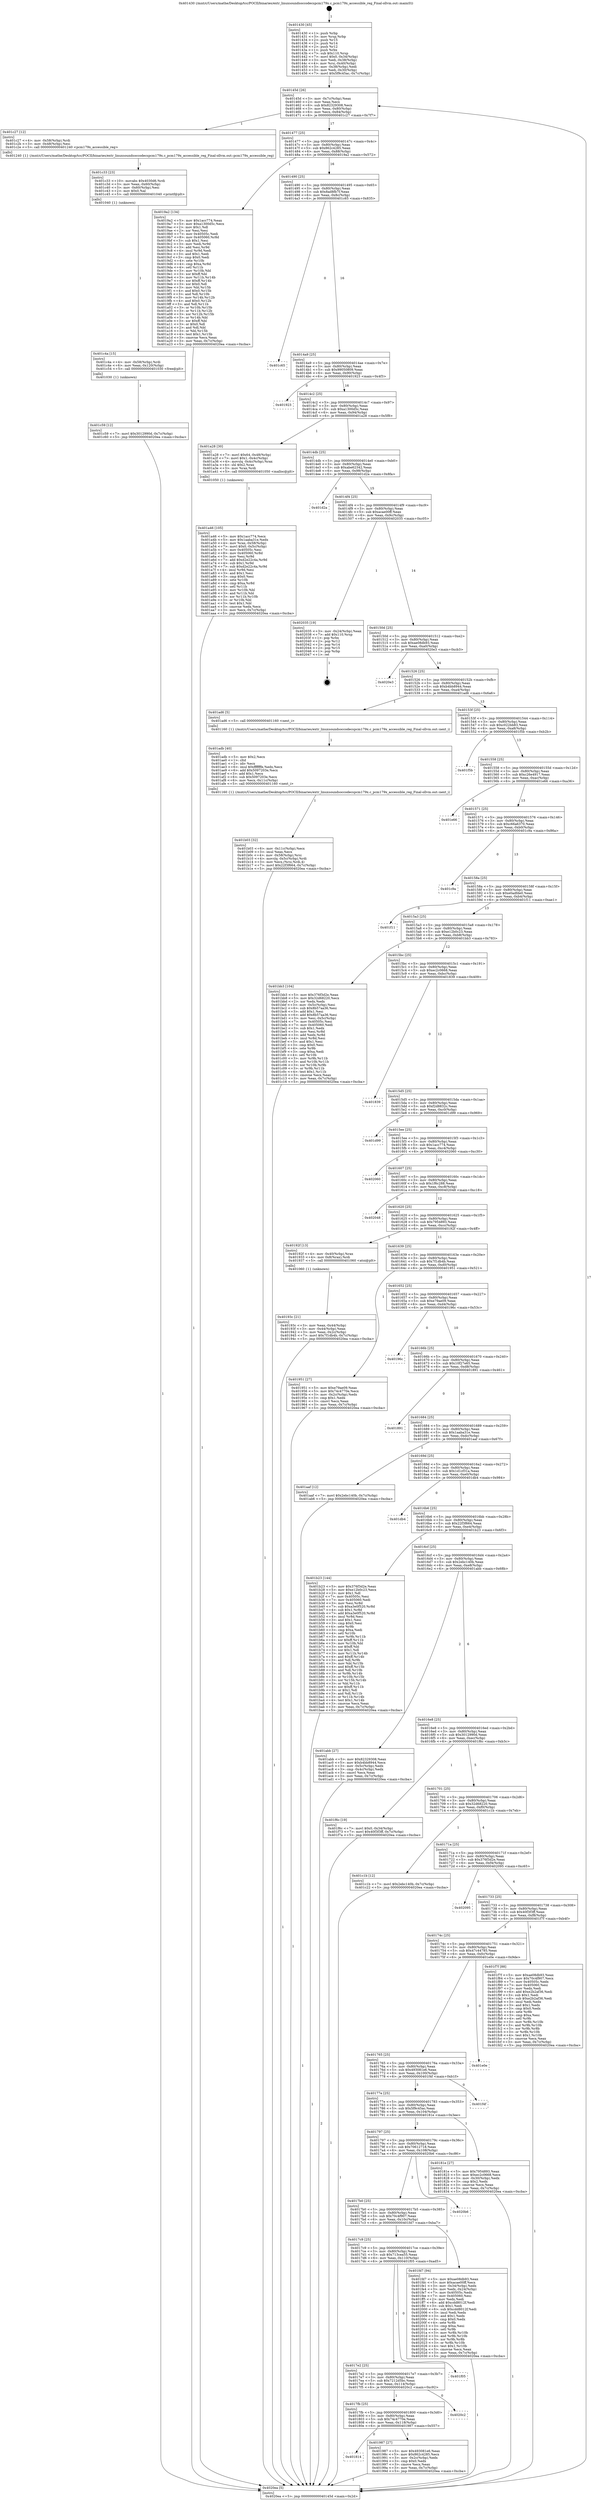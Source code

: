 digraph "0x401430" {
  label = "0x401430 (/mnt/c/Users/mathe/Desktop/tcc/POCII/binaries/extr_linuxsoundsoccodecspcm179x.c_pcm179x_accessible_reg_Final-ollvm.out::main(0))"
  labelloc = "t"
  node[shape=record]

  Entry [label="",width=0.3,height=0.3,shape=circle,fillcolor=black,style=filled]
  "0x40145d" [label="{
     0x40145d [26]\l
     | [instrs]\l
     &nbsp;&nbsp;0x40145d \<+3\>: mov -0x7c(%rbp),%eax\l
     &nbsp;&nbsp;0x401460 \<+2\>: mov %eax,%ecx\l
     &nbsp;&nbsp;0x401462 \<+6\>: sub $0x82329308,%ecx\l
     &nbsp;&nbsp;0x401468 \<+3\>: mov %eax,-0x80(%rbp)\l
     &nbsp;&nbsp;0x40146b \<+6\>: mov %ecx,-0x84(%rbp)\l
     &nbsp;&nbsp;0x401471 \<+6\>: je 0000000000401c27 \<main+0x7f7\>\l
  }"]
  "0x401c27" [label="{
     0x401c27 [12]\l
     | [instrs]\l
     &nbsp;&nbsp;0x401c27 \<+4\>: mov -0x58(%rbp),%rdi\l
     &nbsp;&nbsp;0x401c2b \<+3\>: mov -0x48(%rbp),%esi\l
     &nbsp;&nbsp;0x401c2e \<+5\>: call 0000000000401240 \<pcm179x_accessible_reg\>\l
     | [calls]\l
     &nbsp;&nbsp;0x401240 \{1\} (/mnt/c/Users/mathe/Desktop/tcc/POCII/binaries/extr_linuxsoundsoccodecspcm179x.c_pcm179x_accessible_reg_Final-ollvm.out::pcm179x_accessible_reg)\l
  }"]
  "0x401477" [label="{
     0x401477 [25]\l
     | [instrs]\l
     &nbsp;&nbsp;0x401477 \<+5\>: jmp 000000000040147c \<main+0x4c\>\l
     &nbsp;&nbsp;0x40147c \<+3\>: mov -0x80(%rbp),%eax\l
     &nbsp;&nbsp;0x40147f \<+5\>: sub $0x862c4285,%eax\l
     &nbsp;&nbsp;0x401484 \<+6\>: mov %eax,-0x88(%rbp)\l
     &nbsp;&nbsp;0x40148a \<+6\>: je 00000000004019a2 \<main+0x572\>\l
  }"]
  Exit [label="",width=0.3,height=0.3,shape=circle,fillcolor=black,style=filled,peripheries=2]
  "0x4019a2" [label="{
     0x4019a2 [134]\l
     | [instrs]\l
     &nbsp;&nbsp;0x4019a2 \<+5\>: mov $0x1acc774,%eax\l
     &nbsp;&nbsp;0x4019a7 \<+5\>: mov $0xa1300d5c,%ecx\l
     &nbsp;&nbsp;0x4019ac \<+2\>: mov $0x1,%dl\l
     &nbsp;&nbsp;0x4019ae \<+2\>: xor %esi,%esi\l
     &nbsp;&nbsp;0x4019b0 \<+7\>: mov 0x40505c,%edi\l
     &nbsp;&nbsp;0x4019b7 \<+8\>: mov 0x405060,%r8d\l
     &nbsp;&nbsp;0x4019bf \<+3\>: sub $0x1,%esi\l
     &nbsp;&nbsp;0x4019c2 \<+3\>: mov %edi,%r9d\l
     &nbsp;&nbsp;0x4019c5 \<+3\>: add %esi,%r9d\l
     &nbsp;&nbsp;0x4019c8 \<+4\>: imul %r9d,%edi\l
     &nbsp;&nbsp;0x4019cc \<+3\>: and $0x1,%edi\l
     &nbsp;&nbsp;0x4019cf \<+3\>: cmp $0x0,%edi\l
     &nbsp;&nbsp;0x4019d2 \<+4\>: sete %r10b\l
     &nbsp;&nbsp;0x4019d6 \<+4\>: cmp $0xa,%r8d\l
     &nbsp;&nbsp;0x4019da \<+4\>: setl %r11b\l
     &nbsp;&nbsp;0x4019de \<+3\>: mov %r10b,%bl\l
     &nbsp;&nbsp;0x4019e1 \<+3\>: xor $0xff,%bl\l
     &nbsp;&nbsp;0x4019e4 \<+3\>: mov %r11b,%r14b\l
     &nbsp;&nbsp;0x4019e7 \<+4\>: xor $0xff,%r14b\l
     &nbsp;&nbsp;0x4019eb \<+3\>: xor $0x0,%dl\l
     &nbsp;&nbsp;0x4019ee \<+3\>: mov %bl,%r15b\l
     &nbsp;&nbsp;0x4019f1 \<+4\>: and $0x0,%r15b\l
     &nbsp;&nbsp;0x4019f5 \<+3\>: and %dl,%r10b\l
     &nbsp;&nbsp;0x4019f8 \<+3\>: mov %r14b,%r12b\l
     &nbsp;&nbsp;0x4019fb \<+4\>: and $0x0,%r12b\l
     &nbsp;&nbsp;0x4019ff \<+3\>: and %dl,%r11b\l
     &nbsp;&nbsp;0x401a02 \<+3\>: or %r10b,%r15b\l
     &nbsp;&nbsp;0x401a05 \<+3\>: or %r11b,%r12b\l
     &nbsp;&nbsp;0x401a08 \<+3\>: xor %r12b,%r15b\l
     &nbsp;&nbsp;0x401a0b \<+3\>: or %r14b,%bl\l
     &nbsp;&nbsp;0x401a0e \<+3\>: xor $0xff,%bl\l
     &nbsp;&nbsp;0x401a11 \<+3\>: or $0x0,%dl\l
     &nbsp;&nbsp;0x401a14 \<+2\>: and %dl,%bl\l
     &nbsp;&nbsp;0x401a16 \<+3\>: or %bl,%r15b\l
     &nbsp;&nbsp;0x401a19 \<+4\>: test $0x1,%r15b\l
     &nbsp;&nbsp;0x401a1d \<+3\>: cmovne %ecx,%eax\l
     &nbsp;&nbsp;0x401a20 \<+3\>: mov %eax,-0x7c(%rbp)\l
     &nbsp;&nbsp;0x401a23 \<+5\>: jmp 00000000004020ea \<main+0xcba\>\l
  }"]
  "0x401490" [label="{
     0x401490 [25]\l
     | [instrs]\l
     &nbsp;&nbsp;0x401490 \<+5\>: jmp 0000000000401495 \<main+0x65\>\l
     &nbsp;&nbsp;0x401495 \<+3\>: mov -0x80(%rbp),%eax\l
     &nbsp;&nbsp;0x401498 \<+5\>: sub $0x8ad8fb7f,%eax\l
     &nbsp;&nbsp;0x40149d \<+6\>: mov %eax,-0x8c(%rbp)\l
     &nbsp;&nbsp;0x4014a3 \<+6\>: je 0000000000401c65 \<main+0x835\>\l
  }"]
  "0x401c59" [label="{
     0x401c59 [12]\l
     | [instrs]\l
     &nbsp;&nbsp;0x401c59 \<+7\>: movl $0x3012990d,-0x7c(%rbp)\l
     &nbsp;&nbsp;0x401c60 \<+5\>: jmp 00000000004020ea \<main+0xcba\>\l
  }"]
  "0x401c65" [label="{
     0x401c65\l
  }", style=dashed]
  "0x4014a9" [label="{
     0x4014a9 [25]\l
     | [instrs]\l
     &nbsp;&nbsp;0x4014a9 \<+5\>: jmp 00000000004014ae \<main+0x7e\>\l
     &nbsp;&nbsp;0x4014ae \<+3\>: mov -0x80(%rbp),%eax\l
     &nbsp;&nbsp;0x4014b1 \<+5\>: sub $0x99050809,%eax\l
     &nbsp;&nbsp;0x4014b6 \<+6\>: mov %eax,-0x90(%rbp)\l
     &nbsp;&nbsp;0x4014bc \<+6\>: je 0000000000401923 \<main+0x4f3\>\l
  }"]
  "0x401c4a" [label="{
     0x401c4a [15]\l
     | [instrs]\l
     &nbsp;&nbsp;0x401c4a \<+4\>: mov -0x58(%rbp),%rdi\l
     &nbsp;&nbsp;0x401c4e \<+6\>: mov %eax,-0x120(%rbp)\l
     &nbsp;&nbsp;0x401c54 \<+5\>: call 0000000000401030 \<free@plt\>\l
     | [calls]\l
     &nbsp;&nbsp;0x401030 \{1\} (unknown)\l
  }"]
  "0x401923" [label="{
     0x401923\l
  }", style=dashed]
  "0x4014c2" [label="{
     0x4014c2 [25]\l
     | [instrs]\l
     &nbsp;&nbsp;0x4014c2 \<+5\>: jmp 00000000004014c7 \<main+0x97\>\l
     &nbsp;&nbsp;0x4014c7 \<+3\>: mov -0x80(%rbp),%eax\l
     &nbsp;&nbsp;0x4014ca \<+5\>: sub $0xa1300d5c,%eax\l
     &nbsp;&nbsp;0x4014cf \<+6\>: mov %eax,-0x94(%rbp)\l
     &nbsp;&nbsp;0x4014d5 \<+6\>: je 0000000000401a28 \<main+0x5f8\>\l
  }"]
  "0x401c33" [label="{
     0x401c33 [23]\l
     | [instrs]\l
     &nbsp;&nbsp;0x401c33 \<+10\>: movabs $0x4030d6,%rdi\l
     &nbsp;&nbsp;0x401c3d \<+3\>: mov %eax,-0x60(%rbp)\l
     &nbsp;&nbsp;0x401c40 \<+3\>: mov -0x60(%rbp),%esi\l
     &nbsp;&nbsp;0x401c43 \<+2\>: mov $0x0,%al\l
     &nbsp;&nbsp;0x401c45 \<+5\>: call 0000000000401040 \<printf@plt\>\l
     | [calls]\l
     &nbsp;&nbsp;0x401040 \{1\} (unknown)\l
  }"]
  "0x401a28" [label="{
     0x401a28 [30]\l
     | [instrs]\l
     &nbsp;&nbsp;0x401a28 \<+7\>: movl $0x64,-0x48(%rbp)\l
     &nbsp;&nbsp;0x401a2f \<+7\>: movl $0x1,-0x4c(%rbp)\l
     &nbsp;&nbsp;0x401a36 \<+4\>: movslq -0x4c(%rbp),%rax\l
     &nbsp;&nbsp;0x401a3a \<+4\>: shl $0x2,%rax\l
     &nbsp;&nbsp;0x401a3e \<+3\>: mov %rax,%rdi\l
     &nbsp;&nbsp;0x401a41 \<+5\>: call 0000000000401050 \<malloc@plt\>\l
     | [calls]\l
     &nbsp;&nbsp;0x401050 \{1\} (unknown)\l
  }"]
  "0x4014db" [label="{
     0x4014db [25]\l
     | [instrs]\l
     &nbsp;&nbsp;0x4014db \<+5\>: jmp 00000000004014e0 \<main+0xb0\>\l
     &nbsp;&nbsp;0x4014e0 \<+3\>: mov -0x80(%rbp),%eax\l
     &nbsp;&nbsp;0x4014e3 \<+5\>: sub $0xabe62342,%eax\l
     &nbsp;&nbsp;0x4014e8 \<+6\>: mov %eax,-0x98(%rbp)\l
     &nbsp;&nbsp;0x4014ee \<+6\>: je 0000000000401d2a \<main+0x8fa\>\l
  }"]
  "0x401b03" [label="{
     0x401b03 [32]\l
     | [instrs]\l
     &nbsp;&nbsp;0x401b03 \<+6\>: mov -0x11c(%rbp),%ecx\l
     &nbsp;&nbsp;0x401b09 \<+3\>: imul %eax,%ecx\l
     &nbsp;&nbsp;0x401b0c \<+4\>: mov -0x58(%rbp),%rsi\l
     &nbsp;&nbsp;0x401b10 \<+4\>: movslq -0x5c(%rbp),%rdi\l
     &nbsp;&nbsp;0x401b14 \<+3\>: mov %ecx,(%rsi,%rdi,4)\l
     &nbsp;&nbsp;0x401b17 \<+7\>: movl $0x22f3f664,-0x7c(%rbp)\l
     &nbsp;&nbsp;0x401b1e \<+5\>: jmp 00000000004020ea \<main+0xcba\>\l
  }"]
  "0x401d2a" [label="{
     0x401d2a\l
  }", style=dashed]
  "0x4014f4" [label="{
     0x4014f4 [25]\l
     | [instrs]\l
     &nbsp;&nbsp;0x4014f4 \<+5\>: jmp 00000000004014f9 \<main+0xc9\>\l
     &nbsp;&nbsp;0x4014f9 \<+3\>: mov -0x80(%rbp),%eax\l
     &nbsp;&nbsp;0x4014fc \<+5\>: sub $0xacae00ff,%eax\l
     &nbsp;&nbsp;0x401501 \<+6\>: mov %eax,-0x9c(%rbp)\l
     &nbsp;&nbsp;0x401507 \<+6\>: je 0000000000402035 \<main+0xc05\>\l
  }"]
  "0x401adb" [label="{
     0x401adb [40]\l
     | [instrs]\l
     &nbsp;&nbsp;0x401adb \<+5\>: mov $0x2,%ecx\l
     &nbsp;&nbsp;0x401ae0 \<+1\>: cltd\l
     &nbsp;&nbsp;0x401ae1 \<+2\>: idiv %ecx\l
     &nbsp;&nbsp;0x401ae3 \<+6\>: imul $0xfffffffe,%edx,%ecx\l
     &nbsp;&nbsp;0x401ae9 \<+6\>: add $0x5097203e,%ecx\l
     &nbsp;&nbsp;0x401aef \<+3\>: add $0x1,%ecx\l
     &nbsp;&nbsp;0x401af2 \<+6\>: sub $0x5097203e,%ecx\l
     &nbsp;&nbsp;0x401af8 \<+6\>: mov %ecx,-0x11c(%rbp)\l
     &nbsp;&nbsp;0x401afe \<+5\>: call 0000000000401160 \<next_i\>\l
     | [calls]\l
     &nbsp;&nbsp;0x401160 \{1\} (/mnt/c/Users/mathe/Desktop/tcc/POCII/binaries/extr_linuxsoundsoccodecspcm179x.c_pcm179x_accessible_reg_Final-ollvm.out::next_i)\l
  }"]
  "0x402035" [label="{
     0x402035 [19]\l
     | [instrs]\l
     &nbsp;&nbsp;0x402035 \<+3\>: mov -0x24(%rbp),%eax\l
     &nbsp;&nbsp;0x402038 \<+7\>: add $0x110,%rsp\l
     &nbsp;&nbsp;0x40203f \<+1\>: pop %rbx\l
     &nbsp;&nbsp;0x402040 \<+2\>: pop %r12\l
     &nbsp;&nbsp;0x402042 \<+2\>: pop %r14\l
     &nbsp;&nbsp;0x402044 \<+2\>: pop %r15\l
     &nbsp;&nbsp;0x402046 \<+1\>: pop %rbp\l
     &nbsp;&nbsp;0x402047 \<+1\>: ret\l
  }"]
  "0x40150d" [label="{
     0x40150d [25]\l
     | [instrs]\l
     &nbsp;&nbsp;0x40150d \<+5\>: jmp 0000000000401512 \<main+0xe2\>\l
     &nbsp;&nbsp;0x401512 \<+3\>: mov -0x80(%rbp),%eax\l
     &nbsp;&nbsp;0x401515 \<+5\>: sub $0xae08db93,%eax\l
     &nbsp;&nbsp;0x40151a \<+6\>: mov %eax,-0xa0(%rbp)\l
     &nbsp;&nbsp;0x401520 \<+6\>: je 00000000004020e3 \<main+0xcb3\>\l
  }"]
  "0x401a46" [label="{
     0x401a46 [105]\l
     | [instrs]\l
     &nbsp;&nbsp;0x401a46 \<+5\>: mov $0x1acc774,%ecx\l
     &nbsp;&nbsp;0x401a4b \<+5\>: mov $0x1aaba31e,%edx\l
     &nbsp;&nbsp;0x401a50 \<+4\>: mov %rax,-0x58(%rbp)\l
     &nbsp;&nbsp;0x401a54 \<+7\>: movl $0x0,-0x5c(%rbp)\l
     &nbsp;&nbsp;0x401a5b \<+7\>: mov 0x40505c,%esi\l
     &nbsp;&nbsp;0x401a62 \<+8\>: mov 0x405060,%r8d\l
     &nbsp;&nbsp;0x401a6a \<+3\>: mov %esi,%r9d\l
     &nbsp;&nbsp;0x401a6d \<+7\>: add $0xd2e22c4a,%r9d\l
     &nbsp;&nbsp;0x401a74 \<+4\>: sub $0x1,%r9d\l
     &nbsp;&nbsp;0x401a78 \<+7\>: sub $0xd2e22c4a,%r9d\l
     &nbsp;&nbsp;0x401a7f \<+4\>: imul %r9d,%esi\l
     &nbsp;&nbsp;0x401a83 \<+3\>: and $0x1,%esi\l
     &nbsp;&nbsp;0x401a86 \<+3\>: cmp $0x0,%esi\l
     &nbsp;&nbsp;0x401a89 \<+4\>: sete %r10b\l
     &nbsp;&nbsp;0x401a8d \<+4\>: cmp $0xa,%r8d\l
     &nbsp;&nbsp;0x401a91 \<+4\>: setl %r11b\l
     &nbsp;&nbsp;0x401a95 \<+3\>: mov %r10b,%bl\l
     &nbsp;&nbsp;0x401a98 \<+3\>: and %r11b,%bl\l
     &nbsp;&nbsp;0x401a9b \<+3\>: xor %r11b,%r10b\l
     &nbsp;&nbsp;0x401a9e \<+3\>: or %r10b,%bl\l
     &nbsp;&nbsp;0x401aa1 \<+3\>: test $0x1,%bl\l
     &nbsp;&nbsp;0x401aa4 \<+3\>: cmovne %edx,%ecx\l
     &nbsp;&nbsp;0x401aa7 \<+3\>: mov %ecx,-0x7c(%rbp)\l
     &nbsp;&nbsp;0x401aaa \<+5\>: jmp 00000000004020ea \<main+0xcba\>\l
  }"]
  "0x4020e3" [label="{
     0x4020e3\l
  }", style=dashed]
  "0x401526" [label="{
     0x401526 [25]\l
     | [instrs]\l
     &nbsp;&nbsp;0x401526 \<+5\>: jmp 000000000040152b \<main+0xfb\>\l
     &nbsp;&nbsp;0x40152b \<+3\>: mov -0x80(%rbp),%eax\l
     &nbsp;&nbsp;0x40152e \<+5\>: sub $0xb4bb8944,%eax\l
     &nbsp;&nbsp;0x401533 \<+6\>: mov %eax,-0xa4(%rbp)\l
     &nbsp;&nbsp;0x401539 \<+6\>: je 0000000000401ad6 \<main+0x6a6\>\l
  }"]
  "0x401814" [label="{
     0x401814\l
  }", style=dashed]
  "0x401ad6" [label="{
     0x401ad6 [5]\l
     | [instrs]\l
     &nbsp;&nbsp;0x401ad6 \<+5\>: call 0000000000401160 \<next_i\>\l
     | [calls]\l
     &nbsp;&nbsp;0x401160 \{1\} (/mnt/c/Users/mathe/Desktop/tcc/POCII/binaries/extr_linuxsoundsoccodecspcm179x.c_pcm179x_accessible_reg_Final-ollvm.out::next_i)\l
  }"]
  "0x40153f" [label="{
     0x40153f [25]\l
     | [instrs]\l
     &nbsp;&nbsp;0x40153f \<+5\>: jmp 0000000000401544 \<main+0x114\>\l
     &nbsp;&nbsp;0x401544 \<+3\>: mov -0x80(%rbp),%eax\l
     &nbsp;&nbsp;0x401547 \<+5\>: sub $0xc022bb83,%eax\l
     &nbsp;&nbsp;0x40154c \<+6\>: mov %eax,-0xa8(%rbp)\l
     &nbsp;&nbsp;0x401552 \<+6\>: je 0000000000401f5b \<main+0xb2b\>\l
  }"]
  "0x401987" [label="{
     0x401987 [27]\l
     | [instrs]\l
     &nbsp;&nbsp;0x401987 \<+5\>: mov $0x493081e6,%eax\l
     &nbsp;&nbsp;0x40198c \<+5\>: mov $0x862c4285,%ecx\l
     &nbsp;&nbsp;0x401991 \<+3\>: mov -0x2c(%rbp),%edx\l
     &nbsp;&nbsp;0x401994 \<+3\>: cmp $0x0,%edx\l
     &nbsp;&nbsp;0x401997 \<+3\>: cmove %ecx,%eax\l
     &nbsp;&nbsp;0x40199a \<+3\>: mov %eax,-0x7c(%rbp)\l
     &nbsp;&nbsp;0x40199d \<+5\>: jmp 00000000004020ea \<main+0xcba\>\l
  }"]
  "0x401f5b" [label="{
     0x401f5b\l
  }", style=dashed]
  "0x401558" [label="{
     0x401558 [25]\l
     | [instrs]\l
     &nbsp;&nbsp;0x401558 \<+5\>: jmp 000000000040155d \<main+0x12d\>\l
     &nbsp;&nbsp;0x40155d \<+3\>: mov -0x80(%rbp),%eax\l
     &nbsp;&nbsp;0x401560 \<+5\>: sub $0xc26e4917,%eax\l
     &nbsp;&nbsp;0x401565 \<+6\>: mov %eax,-0xac(%rbp)\l
     &nbsp;&nbsp;0x40156b \<+6\>: je 0000000000401e66 \<main+0xa36\>\l
  }"]
  "0x4017fb" [label="{
     0x4017fb [25]\l
     | [instrs]\l
     &nbsp;&nbsp;0x4017fb \<+5\>: jmp 0000000000401800 \<main+0x3d0\>\l
     &nbsp;&nbsp;0x401800 \<+3\>: mov -0x80(%rbp),%eax\l
     &nbsp;&nbsp;0x401803 \<+5\>: sub $0x74c4770e,%eax\l
     &nbsp;&nbsp;0x401808 \<+6\>: mov %eax,-0x118(%rbp)\l
     &nbsp;&nbsp;0x40180e \<+6\>: je 0000000000401987 \<main+0x557\>\l
  }"]
  "0x401e66" [label="{
     0x401e66\l
  }", style=dashed]
  "0x401571" [label="{
     0x401571 [25]\l
     | [instrs]\l
     &nbsp;&nbsp;0x401571 \<+5\>: jmp 0000000000401576 \<main+0x146\>\l
     &nbsp;&nbsp;0x401576 \<+3\>: mov -0x80(%rbp),%eax\l
     &nbsp;&nbsp;0x401579 \<+5\>: sub $0xc66a6370,%eax\l
     &nbsp;&nbsp;0x40157e \<+6\>: mov %eax,-0xb0(%rbp)\l
     &nbsp;&nbsp;0x401584 \<+6\>: je 0000000000401c9a \<main+0x86a\>\l
  }"]
  "0x4020c2" [label="{
     0x4020c2\l
  }", style=dashed]
  "0x401c9a" [label="{
     0x401c9a\l
  }", style=dashed]
  "0x40158a" [label="{
     0x40158a [25]\l
     | [instrs]\l
     &nbsp;&nbsp;0x40158a \<+5\>: jmp 000000000040158f \<main+0x15f\>\l
     &nbsp;&nbsp;0x40158f \<+3\>: mov -0x80(%rbp),%eax\l
     &nbsp;&nbsp;0x401592 \<+5\>: sub $0xe0adfde0,%eax\l
     &nbsp;&nbsp;0x401597 \<+6\>: mov %eax,-0xb4(%rbp)\l
     &nbsp;&nbsp;0x40159d \<+6\>: je 0000000000401f11 \<main+0xae1\>\l
  }"]
  "0x4017e2" [label="{
     0x4017e2 [25]\l
     | [instrs]\l
     &nbsp;&nbsp;0x4017e2 \<+5\>: jmp 00000000004017e7 \<main+0x3b7\>\l
     &nbsp;&nbsp;0x4017e7 \<+3\>: mov -0x80(%rbp),%eax\l
     &nbsp;&nbsp;0x4017ea \<+5\>: sub $0x7212d5bc,%eax\l
     &nbsp;&nbsp;0x4017ef \<+6\>: mov %eax,-0x114(%rbp)\l
     &nbsp;&nbsp;0x4017f5 \<+6\>: je 00000000004020c2 \<main+0xc92\>\l
  }"]
  "0x401f11" [label="{
     0x401f11\l
  }", style=dashed]
  "0x4015a3" [label="{
     0x4015a3 [25]\l
     | [instrs]\l
     &nbsp;&nbsp;0x4015a3 \<+5\>: jmp 00000000004015a8 \<main+0x178\>\l
     &nbsp;&nbsp;0x4015a8 \<+3\>: mov -0x80(%rbp),%eax\l
     &nbsp;&nbsp;0x4015ab \<+5\>: sub $0xe12b0c23,%eax\l
     &nbsp;&nbsp;0x4015b0 \<+6\>: mov %eax,-0xb8(%rbp)\l
     &nbsp;&nbsp;0x4015b6 \<+6\>: je 0000000000401bb3 \<main+0x783\>\l
  }"]
  "0x401f05" [label="{
     0x401f05\l
  }", style=dashed]
  "0x401bb3" [label="{
     0x401bb3 [104]\l
     | [instrs]\l
     &nbsp;&nbsp;0x401bb3 \<+5\>: mov $0x376f3d2e,%eax\l
     &nbsp;&nbsp;0x401bb8 \<+5\>: mov $0x32d68220,%ecx\l
     &nbsp;&nbsp;0x401bbd \<+2\>: xor %edx,%edx\l
     &nbsp;&nbsp;0x401bbf \<+3\>: mov -0x5c(%rbp),%esi\l
     &nbsp;&nbsp;0x401bc2 \<+6\>: sub $0x8b57aa36,%esi\l
     &nbsp;&nbsp;0x401bc8 \<+3\>: add $0x1,%esi\l
     &nbsp;&nbsp;0x401bcb \<+6\>: add $0x8b57aa36,%esi\l
     &nbsp;&nbsp;0x401bd1 \<+3\>: mov %esi,-0x5c(%rbp)\l
     &nbsp;&nbsp;0x401bd4 \<+7\>: mov 0x40505c,%esi\l
     &nbsp;&nbsp;0x401bdb \<+7\>: mov 0x405060,%edi\l
     &nbsp;&nbsp;0x401be2 \<+3\>: sub $0x1,%edx\l
     &nbsp;&nbsp;0x401be5 \<+3\>: mov %esi,%r8d\l
     &nbsp;&nbsp;0x401be8 \<+3\>: add %edx,%r8d\l
     &nbsp;&nbsp;0x401beb \<+4\>: imul %r8d,%esi\l
     &nbsp;&nbsp;0x401bef \<+3\>: and $0x1,%esi\l
     &nbsp;&nbsp;0x401bf2 \<+3\>: cmp $0x0,%esi\l
     &nbsp;&nbsp;0x401bf5 \<+4\>: sete %r9b\l
     &nbsp;&nbsp;0x401bf9 \<+3\>: cmp $0xa,%edi\l
     &nbsp;&nbsp;0x401bfc \<+4\>: setl %r10b\l
     &nbsp;&nbsp;0x401c00 \<+3\>: mov %r9b,%r11b\l
     &nbsp;&nbsp;0x401c03 \<+3\>: and %r10b,%r11b\l
     &nbsp;&nbsp;0x401c06 \<+3\>: xor %r10b,%r9b\l
     &nbsp;&nbsp;0x401c09 \<+3\>: or %r9b,%r11b\l
     &nbsp;&nbsp;0x401c0c \<+4\>: test $0x1,%r11b\l
     &nbsp;&nbsp;0x401c10 \<+3\>: cmovne %ecx,%eax\l
     &nbsp;&nbsp;0x401c13 \<+3\>: mov %eax,-0x7c(%rbp)\l
     &nbsp;&nbsp;0x401c16 \<+5\>: jmp 00000000004020ea \<main+0xcba\>\l
  }"]
  "0x4015bc" [label="{
     0x4015bc [25]\l
     | [instrs]\l
     &nbsp;&nbsp;0x4015bc \<+5\>: jmp 00000000004015c1 \<main+0x191\>\l
     &nbsp;&nbsp;0x4015c1 \<+3\>: mov -0x80(%rbp),%eax\l
     &nbsp;&nbsp;0x4015c4 \<+5\>: sub $0xec2c0668,%eax\l
     &nbsp;&nbsp;0x4015c9 \<+6\>: mov %eax,-0xbc(%rbp)\l
     &nbsp;&nbsp;0x4015cf \<+6\>: je 0000000000401839 \<main+0x409\>\l
  }"]
  "0x4017c9" [label="{
     0x4017c9 [25]\l
     | [instrs]\l
     &nbsp;&nbsp;0x4017c9 \<+5\>: jmp 00000000004017ce \<main+0x39e\>\l
     &nbsp;&nbsp;0x4017ce \<+3\>: mov -0x80(%rbp),%eax\l
     &nbsp;&nbsp;0x4017d1 \<+5\>: sub $0x713cea55,%eax\l
     &nbsp;&nbsp;0x4017d6 \<+6\>: mov %eax,-0x110(%rbp)\l
     &nbsp;&nbsp;0x4017dc \<+6\>: je 0000000000401f05 \<main+0xad5\>\l
  }"]
  "0x401839" [label="{
     0x401839\l
  }", style=dashed]
  "0x4015d5" [label="{
     0x4015d5 [25]\l
     | [instrs]\l
     &nbsp;&nbsp;0x4015d5 \<+5\>: jmp 00000000004015da \<main+0x1aa\>\l
     &nbsp;&nbsp;0x4015da \<+3\>: mov -0x80(%rbp),%eax\l
     &nbsp;&nbsp;0x4015dd \<+5\>: sub $0xf2d8832c,%eax\l
     &nbsp;&nbsp;0x4015e2 \<+6\>: mov %eax,-0xc0(%rbp)\l
     &nbsp;&nbsp;0x4015e8 \<+6\>: je 0000000000401d99 \<main+0x969\>\l
  }"]
  "0x401fd7" [label="{
     0x401fd7 [94]\l
     | [instrs]\l
     &nbsp;&nbsp;0x401fd7 \<+5\>: mov $0xae08db93,%eax\l
     &nbsp;&nbsp;0x401fdc \<+5\>: mov $0xacae00ff,%ecx\l
     &nbsp;&nbsp;0x401fe1 \<+3\>: mov -0x34(%rbp),%edx\l
     &nbsp;&nbsp;0x401fe4 \<+3\>: mov %edx,-0x24(%rbp)\l
     &nbsp;&nbsp;0x401fe7 \<+7\>: mov 0x40505c,%edx\l
     &nbsp;&nbsp;0x401fee \<+7\>: mov 0x405060,%esi\l
     &nbsp;&nbsp;0x401ff5 \<+2\>: mov %edx,%edi\l
     &nbsp;&nbsp;0x401ff7 \<+6\>: add $0xcdd8012f,%edi\l
     &nbsp;&nbsp;0x401ffd \<+3\>: sub $0x1,%edi\l
     &nbsp;&nbsp;0x402000 \<+6\>: sub $0xcdd8012f,%edi\l
     &nbsp;&nbsp;0x402006 \<+3\>: imul %edi,%edx\l
     &nbsp;&nbsp;0x402009 \<+3\>: and $0x1,%edx\l
     &nbsp;&nbsp;0x40200c \<+3\>: cmp $0x0,%edx\l
     &nbsp;&nbsp;0x40200f \<+4\>: sete %r8b\l
     &nbsp;&nbsp;0x402013 \<+3\>: cmp $0xa,%esi\l
     &nbsp;&nbsp;0x402016 \<+4\>: setl %r9b\l
     &nbsp;&nbsp;0x40201a \<+3\>: mov %r8b,%r10b\l
     &nbsp;&nbsp;0x40201d \<+3\>: and %r9b,%r10b\l
     &nbsp;&nbsp;0x402020 \<+3\>: xor %r9b,%r8b\l
     &nbsp;&nbsp;0x402023 \<+3\>: or %r8b,%r10b\l
     &nbsp;&nbsp;0x402026 \<+4\>: test $0x1,%r10b\l
     &nbsp;&nbsp;0x40202a \<+3\>: cmovne %ecx,%eax\l
     &nbsp;&nbsp;0x40202d \<+3\>: mov %eax,-0x7c(%rbp)\l
     &nbsp;&nbsp;0x402030 \<+5\>: jmp 00000000004020ea \<main+0xcba\>\l
  }"]
  "0x401d99" [label="{
     0x401d99\l
  }", style=dashed]
  "0x4015ee" [label="{
     0x4015ee [25]\l
     | [instrs]\l
     &nbsp;&nbsp;0x4015ee \<+5\>: jmp 00000000004015f3 \<main+0x1c3\>\l
     &nbsp;&nbsp;0x4015f3 \<+3\>: mov -0x80(%rbp),%eax\l
     &nbsp;&nbsp;0x4015f6 \<+5\>: sub $0x1acc774,%eax\l
     &nbsp;&nbsp;0x4015fb \<+6\>: mov %eax,-0xc4(%rbp)\l
     &nbsp;&nbsp;0x401601 \<+6\>: je 0000000000402060 \<main+0xc30\>\l
  }"]
  "0x4017b0" [label="{
     0x4017b0 [25]\l
     | [instrs]\l
     &nbsp;&nbsp;0x4017b0 \<+5\>: jmp 00000000004017b5 \<main+0x385\>\l
     &nbsp;&nbsp;0x4017b5 \<+3\>: mov -0x80(%rbp),%eax\l
     &nbsp;&nbsp;0x4017b8 \<+5\>: sub $0x70c4f907,%eax\l
     &nbsp;&nbsp;0x4017bd \<+6\>: mov %eax,-0x10c(%rbp)\l
     &nbsp;&nbsp;0x4017c3 \<+6\>: je 0000000000401fd7 \<main+0xba7\>\l
  }"]
  "0x402060" [label="{
     0x402060\l
  }", style=dashed]
  "0x401607" [label="{
     0x401607 [25]\l
     | [instrs]\l
     &nbsp;&nbsp;0x401607 \<+5\>: jmp 000000000040160c \<main+0x1dc\>\l
     &nbsp;&nbsp;0x40160c \<+3\>: mov -0x80(%rbp),%eax\l
     &nbsp;&nbsp;0x40160f \<+5\>: sub $0x1f6c288,%eax\l
     &nbsp;&nbsp;0x401614 \<+6\>: mov %eax,-0xc8(%rbp)\l
     &nbsp;&nbsp;0x40161a \<+6\>: je 0000000000402048 \<main+0xc18\>\l
  }"]
  "0x4020b6" [label="{
     0x4020b6\l
  }", style=dashed]
  "0x402048" [label="{
     0x402048\l
  }", style=dashed]
  "0x401620" [label="{
     0x401620 [25]\l
     | [instrs]\l
     &nbsp;&nbsp;0x401620 \<+5\>: jmp 0000000000401625 \<main+0x1f5\>\l
     &nbsp;&nbsp;0x401625 \<+3\>: mov -0x80(%rbp),%eax\l
     &nbsp;&nbsp;0x401628 \<+5\>: sub $0x7954893,%eax\l
     &nbsp;&nbsp;0x40162d \<+6\>: mov %eax,-0xcc(%rbp)\l
     &nbsp;&nbsp;0x401633 \<+6\>: je 000000000040192f \<main+0x4ff\>\l
  }"]
  "0x40193c" [label="{
     0x40193c [21]\l
     | [instrs]\l
     &nbsp;&nbsp;0x40193c \<+3\>: mov %eax,-0x44(%rbp)\l
     &nbsp;&nbsp;0x40193f \<+3\>: mov -0x44(%rbp),%eax\l
     &nbsp;&nbsp;0x401942 \<+3\>: mov %eax,-0x2c(%rbp)\l
     &nbsp;&nbsp;0x401945 \<+7\>: movl $0x7f1db4b,-0x7c(%rbp)\l
     &nbsp;&nbsp;0x40194c \<+5\>: jmp 00000000004020ea \<main+0xcba\>\l
  }"]
  "0x40192f" [label="{
     0x40192f [13]\l
     | [instrs]\l
     &nbsp;&nbsp;0x40192f \<+4\>: mov -0x40(%rbp),%rax\l
     &nbsp;&nbsp;0x401933 \<+4\>: mov 0x8(%rax),%rdi\l
     &nbsp;&nbsp;0x401937 \<+5\>: call 0000000000401060 \<atoi@plt\>\l
     | [calls]\l
     &nbsp;&nbsp;0x401060 \{1\} (unknown)\l
  }"]
  "0x401639" [label="{
     0x401639 [25]\l
     | [instrs]\l
     &nbsp;&nbsp;0x401639 \<+5\>: jmp 000000000040163e \<main+0x20e\>\l
     &nbsp;&nbsp;0x40163e \<+3\>: mov -0x80(%rbp),%eax\l
     &nbsp;&nbsp;0x401641 \<+5\>: sub $0x7f1db4b,%eax\l
     &nbsp;&nbsp;0x401646 \<+6\>: mov %eax,-0xd0(%rbp)\l
     &nbsp;&nbsp;0x40164c \<+6\>: je 0000000000401951 \<main+0x521\>\l
  }"]
  "0x401430" [label="{
     0x401430 [45]\l
     | [instrs]\l
     &nbsp;&nbsp;0x401430 \<+1\>: push %rbp\l
     &nbsp;&nbsp;0x401431 \<+3\>: mov %rsp,%rbp\l
     &nbsp;&nbsp;0x401434 \<+2\>: push %r15\l
     &nbsp;&nbsp;0x401436 \<+2\>: push %r14\l
     &nbsp;&nbsp;0x401438 \<+2\>: push %r12\l
     &nbsp;&nbsp;0x40143a \<+1\>: push %rbx\l
     &nbsp;&nbsp;0x40143b \<+7\>: sub $0x110,%rsp\l
     &nbsp;&nbsp;0x401442 \<+7\>: movl $0x0,-0x34(%rbp)\l
     &nbsp;&nbsp;0x401449 \<+3\>: mov %edi,-0x38(%rbp)\l
     &nbsp;&nbsp;0x40144c \<+4\>: mov %rsi,-0x40(%rbp)\l
     &nbsp;&nbsp;0x401450 \<+3\>: mov -0x38(%rbp),%edi\l
     &nbsp;&nbsp;0x401453 \<+3\>: mov %edi,-0x30(%rbp)\l
     &nbsp;&nbsp;0x401456 \<+7\>: movl $0x5f9c45ac,-0x7c(%rbp)\l
  }"]
  "0x401951" [label="{
     0x401951 [27]\l
     | [instrs]\l
     &nbsp;&nbsp;0x401951 \<+5\>: mov $0xe79ae09,%eax\l
     &nbsp;&nbsp;0x401956 \<+5\>: mov $0x74c4770e,%ecx\l
     &nbsp;&nbsp;0x40195b \<+3\>: mov -0x2c(%rbp),%edx\l
     &nbsp;&nbsp;0x40195e \<+3\>: cmp $0x1,%edx\l
     &nbsp;&nbsp;0x401961 \<+3\>: cmovl %ecx,%eax\l
     &nbsp;&nbsp;0x401964 \<+3\>: mov %eax,-0x7c(%rbp)\l
     &nbsp;&nbsp;0x401967 \<+5\>: jmp 00000000004020ea \<main+0xcba\>\l
  }"]
  "0x401652" [label="{
     0x401652 [25]\l
     | [instrs]\l
     &nbsp;&nbsp;0x401652 \<+5\>: jmp 0000000000401657 \<main+0x227\>\l
     &nbsp;&nbsp;0x401657 \<+3\>: mov -0x80(%rbp),%eax\l
     &nbsp;&nbsp;0x40165a \<+5\>: sub $0xe79ae09,%eax\l
     &nbsp;&nbsp;0x40165f \<+6\>: mov %eax,-0xd4(%rbp)\l
     &nbsp;&nbsp;0x401665 \<+6\>: je 000000000040196c \<main+0x53c\>\l
  }"]
  "0x4020ea" [label="{
     0x4020ea [5]\l
     | [instrs]\l
     &nbsp;&nbsp;0x4020ea \<+5\>: jmp 000000000040145d \<main+0x2d\>\l
  }"]
  "0x40196c" [label="{
     0x40196c\l
  }", style=dashed]
  "0x40166b" [label="{
     0x40166b [25]\l
     | [instrs]\l
     &nbsp;&nbsp;0x40166b \<+5\>: jmp 0000000000401670 \<main+0x240\>\l
     &nbsp;&nbsp;0x401670 \<+3\>: mov -0x80(%rbp),%eax\l
     &nbsp;&nbsp;0x401673 \<+5\>: sub $0x10f27e65,%eax\l
     &nbsp;&nbsp;0x401678 \<+6\>: mov %eax,-0xd8(%rbp)\l
     &nbsp;&nbsp;0x40167e \<+6\>: je 0000000000401891 \<main+0x461\>\l
  }"]
  "0x401797" [label="{
     0x401797 [25]\l
     | [instrs]\l
     &nbsp;&nbsp;0x401797 \<+5\>: jmp 000000000040179c \<main+0x36c\>\l
     &nbsp;&nbsp;0x40179c \<+3\>: mov -0x80(%rbp),%eax\l
     &nbsp;&nbsp;0x40179f \<+5\>: sub $0x70612718,%eax\l
     &nbsp;&nbsp;0x4017a4 \<+6\>: mov %eax,-0x108(%rbp)\l
     &nbsp;&nbsp;0x4017aa \<+6\>: je 00000000004020b6 \<main+0xc86\>\l
  }"]
  "0x401891" [label="{
     0x401891\l
  }", style=dashed]
  "0x401684" [label="{
     0x401684 [25]\l
     | [instrs]\l
     &nbsp;&nbsp;0x401684 \<+5\>: jmp 0000000000401689 \<main+0x259\>\l
     &nbsp;&nbsp;0x401689 \<+3\>: mov -0x80(%rbp),%eax\l
     &nbsp;&nbsp;0x40168c \<+5\>: sub $0x1aaba31e,%eax\l
     &nbsp;&nbsp;0x401691 \<+6\>: mov %eax,-0xdc(%rbp)\l
     &nbsp;&nbsp;0x401697 \<+6\>: je 0000000000401aaf \<main+0x67f\>\l
  }"]
  "0x40181e" [label="{
     0x40181e [27]\l
     | [instrs]\l
     &nbsp;&nbsp;0x40181e \<+5\>: mov $0x7954893,%eax\l
     &nbsp;&nbsp;0x401823 \<+5\>: mov $0xec2c0668,%ecx\l
     &nbsp;&nbsp;0x401828 \<+3\>: mov -0x30(%rbp),%edx\l
     &nbsp;&nbsp;0x40182b \<+3\>: cmp $0x2,%edx\l
     &nbsp;&nbsp;0x40182e \<+3\>: cmovne %ecx,%eax\l
     &nbsp;&nbsp;0x401831 \<+3\>: mov %eax,-0x7c(%rbp)\l
     &nbsp;&nbsp;0x401834 \<+5\>: jmp 00000000004020ea \<main+0xcba\>\l
  }"]
  "0x401aaf" [label="{
     0x401aaf [12]\l
     | [instrs]\l
     &nbsp;&nbsp;0x401aaf \<+7\>: movl $0x2ebc140b,-0x7c(%rbp)\l
     &nbsp;&nbsp;0x401ab6 \<+5\>: jmp 00000000004020ea \<main+0xcba\>\l
  }"]
  "0x40169d" [label="{
     0x40169d [25]\l
     | [instrs]\l
     &nbsp;&nbsp;0x40169d \<+5\>: jmp 00000000004016a2 \<main+0x272\>\l
     &nbsp;&nbsp;0x4016a2 \<+3\>: mov -0x80(%rbp),%eax\l
     &nbsp;&nbsp;0x4016a5 \<+5\>: sub $0x1d1cf31a,%eax\l
     &nbsp;&nbsp;0x4016aa \<+6\>: mov %eax,-0xe0(%rbp)\l
     &nbsp;&nbsp;0x4016b0 \<+6\>: je 0000000000401db4 \<main+0x984\>\l
  }"]
  "0x40177e" [label="{
     0x40177e [25]\l
     | [instrs]\l
     &nbsp;&nbsp;0x40177e \<+5\>: jmp 0000000000401783 \<main+0x353\>\l
     &nbsp;&nbsp;0x401783 \<+3\>: mov -0x80(%rbp),%eax\l
     &nbsp;&nbsp;0x401786 \<+5\>: sub $0x5f9c45ac,%eax\l
     &nbsp;&nbsp;0x40178b \<+6\>: mov %eax,-0x104(%rbp)\l
     &nbsp;&nbsp;0x401791 \<+6\>: je 000000000040181e \<main+0x3ee\>\l
  }"]
  "0x401db4" [label="{
     0x401db4\l
  }", style=dashed]
  "0x4016b6" [label="{
     0x4016b6 [25]\l
     | [instrs]\l
     &nbsp;&nbsp;0x4016b6 \<+5\>: jmp 00000000004016bb \<main+0x28b\>\l
     &nbsp;&nbsp;0x4016bb \<+3\>: mov -0x80(%rbp),%eax\l
     &nbsp;&nbsp;0x4016be \<+5\>: sub $0x22f3f664,%eax\l
     &nbsp;&nbsp;0x4016c3 \<+6\>: mov %eax,-0xe4(%rbp)\l
     &nbsp;&nbsp;0x4016c9 \<+6\>: je 0000000000401b23 \<main+0x6f3\>\l
  }"]
  "0x401f4f" [label="{
     0x401f4f\l
  }", style=dashed]
  "0x401b23" [label="{
     0x401b23 [144]\l
     | [instrs]\l
     &nbsp;&nbsp;0x401b23 \<+5\>: mov $0x376f3d2e,%eax\l
     &nbsp;&nbsp;0x401b28 \<+5\>: mov $0xe12b0c23,%ecx\l
     &nbsp;&nbsp;0x401b2d \<+2\>: mov $0x1,%dl\l
     &nbsp;&nbsp;0x401b2f \<+7\>: mov 0x40505c,%esi\l
     &nbsp;&nbsp;0x401b36 \<+7\>: mov 0x405060,%edi\l
     &nbsp;&nbsp;0x401b3d \<+3\>: mov %esi,%r8d\l
     &nbsp;&nbsp;0x401b40 \<+7\>: sub $0xa3e0f520,%r8d\l
     &nbsp;&nbsp;0x401b47 \<+4\>: sub $0x1,%r8d\l
     &nbsp;&nbsp;0x401b4b \<+7\>: add $0xa3e0f520,%r8d\l
     &nbsp;&nbsp;0x401b52 \<+4\>: imul %r8d,%esi\l
     &nbsp;&nbsp;0x401b56 \<+3\>: and $0x1,%esi\l
     &nbsp;&nbsp;0x401b59 \<+3\>: cmp $0x0,%esi\l
     &nbsp;&nbsp;0x401b5c \<+4\>: sete %r9b\l
     &nbsp;&nbsp;0x401b60 \<+3\>: cmp $0xa,%edi\l
     &nbsp;&nbsp;0x401b63 \<+4\>: setl %r10b\l
     &nbsp;&nbsp;0x401b67 \<+3\>: mov %r9b,%r11b\l
     &nbsp;&nbsp;0x401b6a \<+4\>: xor $0xff,%r11b\l
     &nbsp;&nbsp;0x401b6e \<+3\>: mov %r10b,%bl\l
     &nbsp;&nbsp;0x401b71 \<+3\>: xor $0xff,%bl\l
     &nbsp;&nbsp;0x401b74 \<+3\>: xor $0x1,%dl\l
     &nbsp;&nbsp;0x401b77 \<+3\>: mov %r11b,%r14b\l
     &nbsp;&nbsp;0x401b7a \<+4\>: and $0xff,%r14b\l
     &nbsp;&nbsp;0x401b7e \<+3\>: and %dl,%r9b\l
     &nbsp;&nbsp;0x401b81 \<+3\>: mov %bl,%r15b\l
     &nbsp;&nbsp;0x401b84 \<+4\>: and $0xff,%r15b\l
     &nbsp;&nbsp;0x401b88 \<+3\>: and %dl,%r10b\l
     &nbsp;&nbsp;0x401b8b \<+3\>: or %r9b,%r14b\l
     &nbsp;&nbsp;0x401b8e \<+3\>: or %r10b,%r15b\l
     &nbsp;&nbsp;0x401b91 \<+3\>: xor %r15b,%r14b\l
     &nbsp;&nbsp;0x401b94 \<+3\>: or %bl,%r11b\l
     &nbsp;&nbsp;0x401b97 \<+4\>: xor $0xff,%r11b\l
     &nbsp;&nbsp;0x401b9b \<+3\>: or $0x1,%dl\l
     &nbsp;&nbsp;0x401b9e \<+3\>: and %dl,%r11b\l
     &nbsp;&nbsp;0x401ba1 \<+3\>: or %r11b,%r14b\l
     &nbsp;&nbsp;0x401ba4 \<+4\>: test $0x1,%r14b\l
     &nbsp;&nbsp;0x401ba8 \<+3\>: cmovne %ecx,%eax\l
     &nbsp;&nbsp;0x401bab \<+3\>: mov %eax,-0x7c(%rbp)\l
     &nbsp;&nbsp;0x401bae \<+5\>: jmp 00000000004020ea \<main+0xcba\>\l
  }"]
  "0x4016cf" [label="{
     0x4016cf [25]\l
     | [instrs]\l
     &nbsp;&nbsp;0x4016cf \<+5\>: jmp 00000000004016d4 \<main+0x2a4\>\l
     &nbsp;&nbsp;0x4016d4 \<+3\>: mov -0x80(%rbp),%eax\l
     &nbsp;&nbsp;0x4016d7 \<+5\>: sub $0x2ebc140b,%eax\l
     &nbsp;&nbsp;0x4016dc \<+6\>: mov %eax,-0xe8(%rbp)\l
     &nbsp;&nbsp;0x4016e2 \<+6\>: je 0000000000401abb \<main+0x68b\>\l
  }"]
  "0x401765" [label="{
     0x401765 [25]\l
     | [instrs]\l
     &nbsp;&nbsp;0x401765 \<+5\>: jmp 000000000040176a \<main+0x33a\>\l
     &nbsp;&nbsp;0x40176a \<+3\>: mov -0x80(%rbp),%eax\l
     &nbsp;&nbsp;0x40176d \<+5\>: sub $0x493081e6,%eax\l
     &nbsp;&nbsp;0x401772 \<+6\>: mov %eax,-0x100(%rbp)\l
     &nbsp;&nbsp;0x401778 \<+6\>: je 0000000000401f4f \<main+0xb1f\>\l
  }"]
  "0x401abb" [label="{
     0x401abb [27]\l
     | [instrs]\l
     &nbsp;&nbsp;0x401abb \<+5\>: mov $0x82329308,%eax\l
     &nbsp;&nbsp;0x401ac0 \<+5\>: mov $0xb4bb8944,%ecx\l
     &nbsp;&nbsp;0x401ac5 \<+3\>: mov -0x5c(%rbp),%edx\l
     &nbsp;&nbsp;0x401ac8 \<+3\>: cmp -0x4c(%rbp),%edx\l
     &nbsp;&nbsp;0x401acb \<+3\>: cmovl %ecx,%eax\l
     &nbsp;&nbsp;0x401ace \<+3\>: mov %eax,-0x7c(%rbp)\l
     &nbsp;&nbsp;0x401ad1 \<+5\>: jmp 00000000004020ea \<main+0xcba\>\l
  }"]
  "0x4016e8" [label="{
     0x4016e8 [25]\l
     | [instrs]\l
     &nbsp;&nbsp;0x4016e8 \<+5\>: jmp 00000000004016ed \<main+0x2bd\>\l
     &nbsp;&nbsp;0x4016ed \<+3\>: mov -0x80(%rbp),%eax\l
     &nbsp;&nbsp;0x4016f0 \<+5\>: sub $0x3012990d,%eax\l
     &nbsp;&nbsp;0x4016f5 \<+6\>: mov %eax,-0xec(%rbp)\l
     &nbsp;&nbsp;0x4016fb \<+6\>: je 0000000000401f6c \<main+0xb3c\>\l
  }"]
  "0x401e0e" [label="{
     0x401e0e\l
  }", style=dashed]
  "0x401f6c" [label="{
     0x401f6c [19]\l
     | [instrs]\l
     &nbsp;&nbsp;0x401f6c \<+7\>: movl $0x0,-0x34(%rbp)\l
     &nbsp;&nbsp;0x401f73 \<+7\>: movl $0x40f3f3ff,-0x7c(%rbp)\l
     &nbsp;&nbsp;0x401f7a \<+5\>: jmp 00000000004020ea \<main+0xcba\>\l
  }"]
  "0x401701" [label="{
     0x401701 [25]\l
     | [instrs]\l
     &nbsp;&nbsp;0x401701 \<+5\>: jmp 0000000000401706 \<main+0x2d6\>\l
     &nbsp;&nbsp;0x401706 \<+3\>: mov -0x80(%rbp),%eax\l
     &nbsp;&nbsp;0x401709 \<+5\>: sub $0x32d68220,%eax\l
     &nbsp;&nbsp;0x40170e \<+6\>: mov %eax,-0xf0(%rbp)\l
     &nbsp;&nbsp;0x401714 \<+6\>: je 0000000000401c1b \<main+0x7eb\>\l
  }"]
  "0x40174c" [label="{
     0x40174c [25]\l
     | [instrs]\l
     &nbsp;&nbsp;0x40174c \<+5\>: jmp 0000000000401751 \<main+0x321\>\l
     &nbsp;&nbsp;0x401751 \<+3\>: mov -0x80(%rbp),%eax\l
     &nbsp;&nbsp;0x401754 \<+5\>: sub $0x47c44785,%eax\l
     &nbsp;&nbsp;0x401759 \<+6\>: mov %eax,-0xfc(%rbp)\l
     &nbsp;&nbsp;0x40175f \<+6\>: je 0000000000401e0e \<main+0x9de\>\l
  }"]
  "0x401c1b" [label="{
     0x401c1b [12]\l
     | [instrs]\l
     &nbsp;&nbsp;0x401c1b \<+7\>: movl $0x2ebc140b,-0x7c(%rbp)\l
     &nbsp;&nbsp;0x401c22 \<+5\>: jmp 00000000004020ea \<main+0xcba\>\l
  }"]
  "0x40171a" [label="{
     0x40171a [25]\l
     | [instrs]\l
     &nbsp;&nbsp;0x40171a \<+5\>: jmp 000000000040171f \<main+0x2ef\>\l
     &nbsp;&nbsp;0x40171f \<+3\>: mov -0x80(%rbp),%eax\l
     &nbsp;&nbsp;0x401722 \<+5\>: sub $0x376f3d2e,%eax\l
     &nbsp;&nbsp;0x401727 \<+6\>: mov %eax,-0xf4(%rbp)\l
     &nbsp;&nbsp;0x40172d \<+6\>: je 0000000000402095 \<main+0xc65\>\l
  }"]
  "0x401f7f" [label="{
     0x401f7f [88]\l
     | [instrs]\l
     &nbsp;&nbsp;0x401f7f \<+5\>: mov $0xae08db93,%eax\l
     &nbsp;&nbsp;0x401f84 \<+5\>: mov $0x70c4f907,%ecx\l
     &nbsp;&nbsp;0x401f89 \<+7\>: mov 0x40505c,%edx\l
     &nbsp;&nbsp;0x401f90 \<+7\>: mov 0x405060,%esi\l
     &nbsp;&nbsp;0x401f97 \<+2\>: mov %edx,%edi\l
     &nbsp;&nbsp;0x401f99 \<+6\>: add $0xe2b2af36,%edi\l
     &nbsp;&nbsp;0x401f9f \<+3\>: sub $0x1,%edi\l
     &nbsp;&nbsp;0x401fa2 \<+6\>: sub $0xe2b2af36,%edi\l
     &nbsp;&nbsp;0x401fa8 \<+3\>: imul %edi,%edx\l
     &nbsp;&nbsp;0x401fab \<+3\>: and $0x1,%edx\l
     &nbsp;&nbsp;0x401fae \<+3\>: cmp $0x0,%edx\l
     &nbsp;&nbsp;0x401fb1 \<+4\>: sete %r8b\l
     &nbsp;&nbsp;0x401fb5 \<+3\>: cmp $0xa,%esi\l
     &nbsp;&nbsp;0x401fb8 \<+4\>: setl %r9b\l
     &nbsp;&nbsp;0x401fbc \<+3\>: mov %r8b,%r10b\l
     &nbsp;&nbsp;0x401fbf \<+3\>: and %r9b,%r10b\l
     &nbsp;&nbsp;0x401fc2 \<+3\>: xor %r9b,%r8b\l
     &nbsp;&nbsp;0x401fc5 \<+3\>: or %r8b,%r10b\l
     &nbsp;&nbsp;0x401fc8 \<+4\>: test $0x1,%r10b\l
     &nbsp;&nbsp;0x401fcc \<+3\>: cmovne %ecx,%eax\l
     &nbsp;&nbsp;0x401fcf \<+3\>: mov %eax,-0x7c(%rbp)\l
     &nbsp;&nbsp;0x401fd2 \<+5\>: jmp 00000000004020ea \<main+0xcba\>\l
  }"]
  "0x402095" [label="{
     0x402095\l
  }", style=dashed]
  "0x401733" [label="{
     0x401733 [25]\l
     | [instrs]\l
     &nbsp;&nbsp;0x401733 \<+5\>: jmp 0000000000401738 \<main+0x308\>\l
     &nbsp;&nbsp;0x401738 \<+3\>: mov -0x80(%rbp),%eax\l
     &nbsp;&nbsp;0x40173b \<+5\>: sub $0x40f3f3ff,%eax\l
     &nbsp;&nbsp;0x401740 \<+6\>: mov %eax,-0xf8(%rbp)\l
     &nbsp;&nbsp;0x401746 \<+6\>: je 0000000000401f7f \<main+0xb4f\>\l
  }"]
  Entry -> "0x401430" [label=" 1"]
  "0x40145d" -> "0x401c27" [label=" 1"]
  "0x40145d" -> "0x401477" [label=" 17"]
  "0x402035" -> Exit [label=" 1"]
  "0x401477" -> "0x4019a2" [label=" 1"]
  "0x401477" -> "0x401490" [label=" 16"]
  "0x401fd7" -> "0x4020ea" [label=" 1"]
  "0x401490" -> "0x401c65" [label=" 0"]
  "0x401490" -> "0x4014a9" [label=" 16"]
  "0x401f7f" -> "0x4020ea" [label=" 1"]
  "0x4014a9" -> "0x401923" [label=" 0"]
  "0x4014a9" -> "0x4014c2" [label=" 16"]
  "0x401f6c" -> "0x4020ea" [label=" 1"]
  "0x4014c2" -> "0x401a28" [label=" 1"]
  "0x4014c2" -> "0x4014db" [label=" 15"]
  "0x401c59" -> "0x4020ea" [label=" 1"]
  "0x4014db" -> "0x401d2a" [label=" 0"]
  "0x4014db" -> "0x4014f4" [label=" 15"]
  "0x401c4a" -> "0x401c59" [label=" 1"]
  "0x4014f4" -> "0x402035" [label=" 1"]
  "0x4014f4" -> "0x40150d" [label=" 14"]
  "0x401c33" -> "0x401c4a" [label=" 1"]
  "0x40150d" -> "0x4020e3" [label=" 0"]
  "0x40150d" -> "0x401526" [label=" 14"]
  "0x401c27" -> "0x401c33" [label=" 1"]
  "0x401526" -> "0x401ad6" [label=" 1"]
  "0x401526" -> "0x40153f" [label=" 13"]
  "0x401c1b" -> "0x4020ea" [label=" 1"]
  "0x40153f" -> "0x401f5b" [label=" 0"]
  "0x40153f" -> "0x401558" [label=" 13"]
  "0x401bb3" -> "0x4020ea" [label=" 1"]
  "0x401558" -> "0x401e66" [label=" 0"]
  "0x401558" -> "0x401571" [label=" 13"]
  "0x401b03" -> "0x4020ea" [label=" 1"]
  "0x401571" -> "0x401c9a" [label=" 0"]
  "0x401571" -> "0x40158a" [label=" 13"]
  "0x401adb" -> "0x401b03" [label=" 1"]
  "0x40158a" -> "0x401f11" [label=" 0"]
  "0x40158a" -> "0x4015a3" [label=" 13"]
  "0x401abb" -> "0x4020ea" [label=" 2"]
  "0x4015a3" -> "0x401bb3" [label=" 1"]
  "0x4015a3" -> "0x4015bc" [label=" 12"]
  "0x401aaf" -> "0x4020ea" [label=" 1"]
  "0x4015bc" -> "0x401839" [label=" 0"]
  "0x4015bc" -> "0x4015d5" [label=" 12"]
  "0x401a28" -> "0x401a46" [label=" 1"]
  "0x4015d5" -> "0x401d99" [label=" 0"]
  "0x4015d5" -> "0x4015ee" [label=" 12"]
  "0x4019a2" -> "0x4020ea" [label=" 1"]
  "0x4015ee" -> "0x402060" [label=" 0"]
  "0x4015ee" -> "0x401607" [label=" 12"]
  "0x4017fb" -> "0x401814" [label=" 0"]
  "0x401607" -> "0x402048" [label=" 0"]
  "0x401607" -> "0x401620" [label=" 12"]
  "0x4017fb" -> "0x401987" [label=" 1"]
  "0x401620" -> "0x40192f" [label=" 1"]
  "0x401620" -> "0x401639" [label=" 11"]
  "0x4017e2" -> "0x4017fb" [label=" 1"]
  "0x401639" -> "0x401951" [label=" 1"]
  "0x401639" -> "0x401652" [label=" 10"]
  "0x4017e2" -> "0x4020c2" [label=" 0"]
  "0x401652" -> "0x40196c" [label=" 0"]
  "0x401652" -> "0x40166b" [label=" 10"]
  "0x401ad6" -> "0x401adb" [label=" 1"]
  "0x40166b" -> "0x401891" [label=" 0"]
  "0x40166b" -> "0x401684" [label=" 10"]
  "0x4017c9" -> "0x4017e2" [label=" 1"]
  "0x401684" -> "0x401aaf" [label=" 1"]
  "0x401684" -> "0x40169d" [label=" 9"]
  "0x4017c9" -> "0x401f05" [label=" 0"]
  "0x40169d" -> "0x401db4" [label=" 0"]
  "0x40169d" -> "0x4016b6" [label=" 9"]
  "0x4017b0" -> "0x4017c9" [label=" 1"]
  "0x4016b6" -> "0x401b23" [label=" 1"]
  "0x4016b6" -> "0x4016cf" [label=" 8"]
  "0x4017b0" -> "0x401fd7" [label=" 1"]
  "0x4016cf" -> "0x401abb" [label=" 2"]
  "0x4016cf" -> "0x4016e8" [label=" 6"]
  "0x401797" -> "0x4017b0" [label=" 2"]
  "0x4016e8" -> "0x401f6c" [label=" 1"]
  "0x4016e8" -> "0x401701" [label=" 5"]
  "0x401797" -> "0x4020b6" [label=" 0"]
  "0x401701" -> "0x401c1b" [label=" 1"]
  "0x401701" -> "0x40171a" [label=" 4"]
  "0x401951" -> "0x4020ea" [label=" 1"]
  "0x40171a" -> "0x402095" [label=" 0"]
  "0x40171a" -> "0x401733" [label=" 4"]
  "0x40193c" -> "0x4020ea" [label=" 1"]
  "0x401733" -> "0x401f7f" [label=" 1"]
  "0x401733" -> "0x40174c" [label=" 3"]
  "0x401b23" -> "0x4020ea" [label=" 1"]
  "0x40174c" -> "0x401e0e" [label=" 0"]
  "0x40174c" -> "0x401765" [label=" 3"]
  "0x401987" -> "0x4020ea" [label=" 1"]
  "0x401765" -> "0x401f4f" [label=" 0"]
  "0x401765" -> "0x40177e" [label=" 3"]
  "0x401a46" -> "0x4020ea" [label=" 1"]
  "0x40177e" -> "0x40181e" [label=" 1"]
  "0x40177e" -> "0x401797" [label=" 2"]
  "0x40181e" -> "0x4020ea" [label=" 1"]
  "0x401430" -> "0x40145d" [label=" 1"]
  "0x4020ea" -> "0x40145d" [label=" 17"]
  "0x40192f" -> "0x40193c" [label=" 1"]
}
